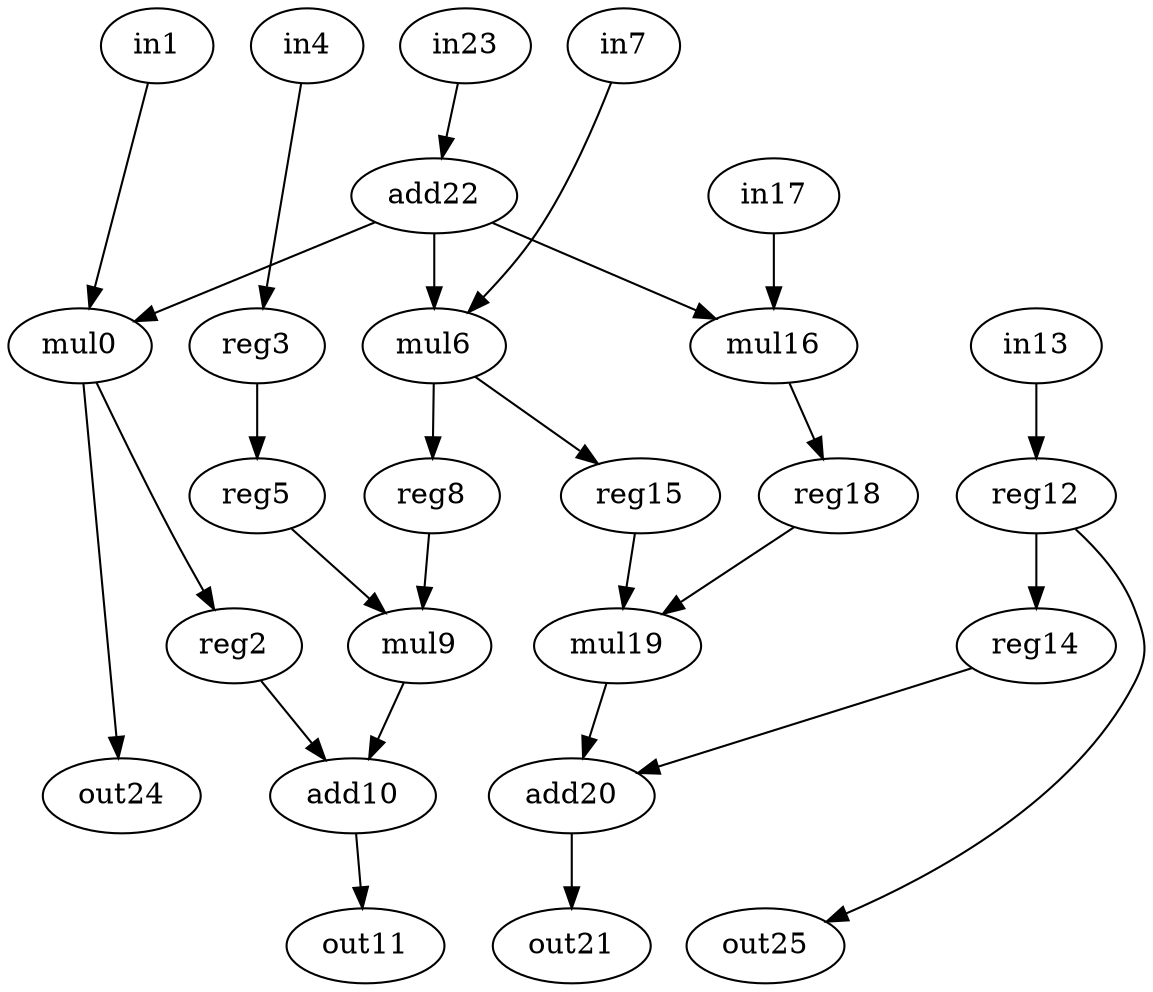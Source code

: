 digraph g {
0 [label = mul0;op = mul;]
1 [label = in1;op = in;]
2 [label = add10;op = add;]
3 [label = out11;op = out;]
4 [label = reg12;op = reg;]
5 [label = in13;op = in;]
6 [label = reg14;op = reg;]
7 [label = reg15;op = reg;]
8 [label = mul16;op = mul;]
9 [label = in17;op = in;]
10 [label = reg18;op = reg;]
11 [label = mul19;op = mul;]
12 [label = reg2;op = reg;]
13 [label = add20;op = add;]
14 [label = out21;op = out;]
15 [label = add22;op = addi;value = 2;]
16 [label = in23;op = in;]
17 [label = out24;op = out;]
18 [label = out25;op = out;]
19 [label = reg3;op = reg;]
20 [label = in4;op = in;]
21 [label = reg5;op = reg;]
22 [label = mul6;op = mul;]
23 [label = in7;op = in;]
24 [label = reg8;op = reg;]
25 [label = mul9;op = mul;]
0 -> 17 [port=0; weight=0;]
0 -> 12 [port=0; weight=0;]
12 -> 2 [port=0; weight=0;]
25 -> 2 [port=1; weight=0;]
24 -> 25 [port=0; weight=0;]
22 -> 24 [port=0; weight=0;]
22 -> 7 [port=0; weight=0;]
7 -> 11 [port=0; weight=0;]
10 -> 11 [port=1; weight=0;]
8 -> 10 [port=0; weight=0;]
15 -> 8 [port=0; weight=0;]
15 -> 22 [port=0; weight=2;]
23 -> 22 [port=1; weight=0;]
15 -> 0 [port=0; weight=1;]
1 -> 0 [port=1; weight=0;]
16 -> 15 [port=0; weight=0;]
9 -> 8 [port=1; weight=1;]
11 -> 13 [port=0; weight=0;]
6 -> 13 [port=1; weight=0;]
4 -> 6 [port=0; weight=1;]
4 -> 18 [port=0; weight=0;]
5 -> 4 [port=0; weight=2;]
13 -> 14 [port=0; weight=1;]
21 -> 25 [port=1; weight=0;]
19 -> 21 [port=0; weight=2;]
20 -> 19 [port=0; weight=0;]
2 -> 3 [port=0; weight=0;]
}
